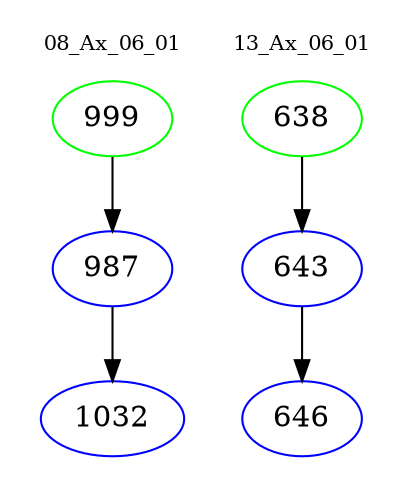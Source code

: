 digraph{
subgraph cluster_0 {
color = white
label = "08_Ax_06_01";
fontsize=10;
T0_999 [label="999", color="green"]
T0_999 -> T0_987 [color="black"]
T0_987 [label="987", color="blue"]
T0_987 -> T0_1032 [color="black"]
T0_1032 [label="1032", color="blue"]
}
subgraph cluster_1 {
color = white
label = "13_Ax_06_01";
fontsize=10;
T1_638 [label="638", color="green"]
T1_638 -> T1_643 [color="black"]
T1_643 [label="643", color="blue"]
T1_643 -> T1_646 [color="black"]
T1_646 [label="646", color="blue"]
}
}

